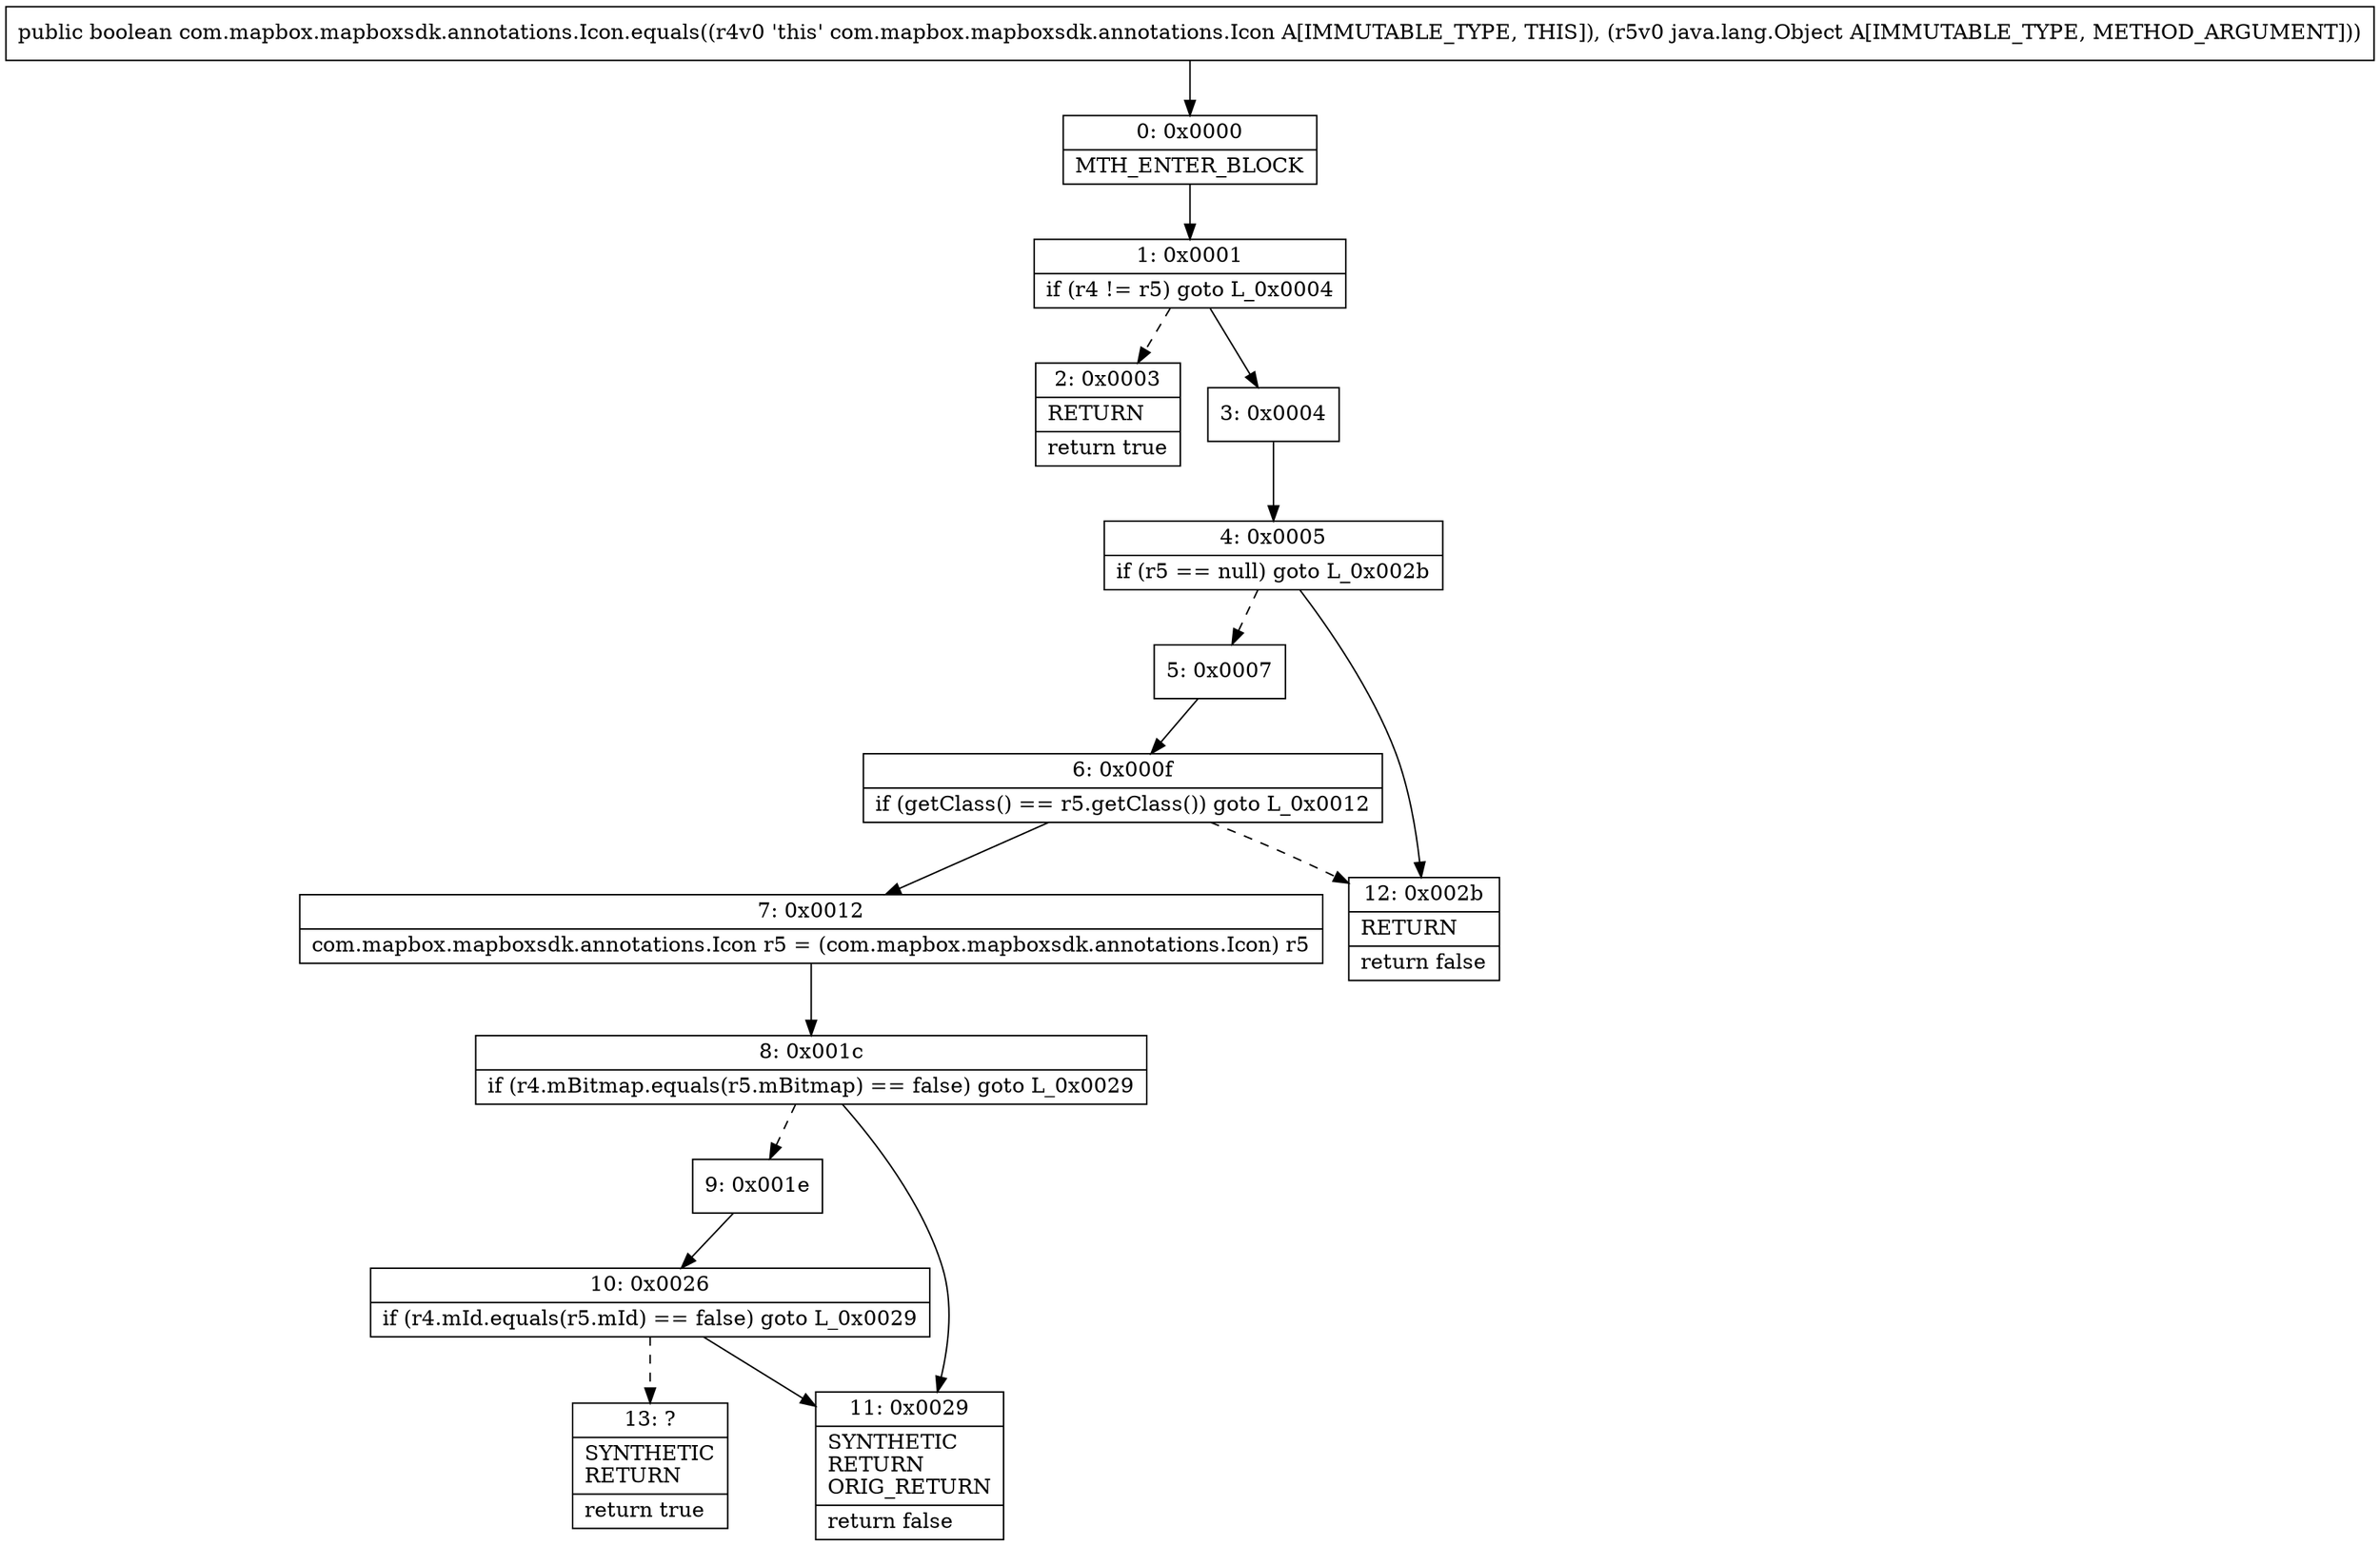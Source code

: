 digraph "CFG forcom.mapbox.mapboxsdk.annotations.Icon.equals(Ljava\/lang\/Object;)Z" {
Node_0 [shape=record,label="{0\:\ 0x0000|MTH_ENTER_BLOCK\l}"];
Node_1 [shape=record,label="{1\:\ 0x0001|if (r4 != r5) goto L_0x0004\l}"];
Node_2 [shape=record,label="{2\:\ 0x0003|RETURN\l|return true\l}"];
Node_3 [shape=record,label="{3\:\ 0x0004}"];
Node_4 [shape=record,label="{4\:\ 0x0005|if (r5 == null) goto L_0x002b\l}"];
Node_5 [shape=record,label="{5\:\ 0x0007}"];
Node_6 [shape=record,label="{6\:\ 0x000f|if (getClass() == r5.getClass()) goto L_0x0012\l}"];
Node_7 [shape=record,label="{7\:\ 0x0012|com.mapbox.mapboxsdk.annotations.Icon r5 = (com.mapbox.mapboxsdk.annotations.Icon) r5\l}"];
Node_8 [shape=record,label="{8\:\ 0x001c|if (r4.mBitmap.equals(r5.mBitmap) == false) goto L_0x0029\l}"];
Node_9 [shape=record,label="{9\:\ 0x001e}"];
Node_10 [shape=record,label="{10\:\ 0x0026|if (r4.mId.equals(r5.mId) == false) goto L_0x0029\l}"];
Node_11 [shape=record,label="{11\:\ 0x0029|SYNTHETIC\lRETURN\lORIG_RETURN\l|return false\l}"];
Node_12 [shape=record,label="{12\:\ 0x002b|RETURN\l|return false\l}"];
Node_13 [shape=record,label="{13\:\ ?|SYNTHETIC\lRETURN\l|return true\l}"];
MethodNode[shape=record,label="{public boolean com.mapbox.mapboxsdk.annotations.Icon.equals((r4v0 'this' com.mapbox.mapboxsdk.annotations.Icon A[IMMUTABLE_TYPE, THIS]), (r5v0 java.lang.Object A[IMMUTABLE_TYPE, METHOD_ARGUMENT])) }"];
MethodNode -> Node_0;
Node_0 -> Node_1;
Node_1 -> Node_2[style=dashed];
Node_1 -> Node_3;
Node_3 -> Node_4;
Node_4 -> Node_5[style=dashed];
Node_4 -> Node_12;
Node_5 -> Node_6;
Node_6 -> Node_7;
Node_6 -> Node_12[style=dashed];
Node_7 -> Node_8;
Node_8 -> Node_9[style=dashed];
Node_8 -> Node_11;
Node_9 -> Node_10;
Node_10 -> Node_11;
Node_10 -> Node_13[style=dashed];
}

